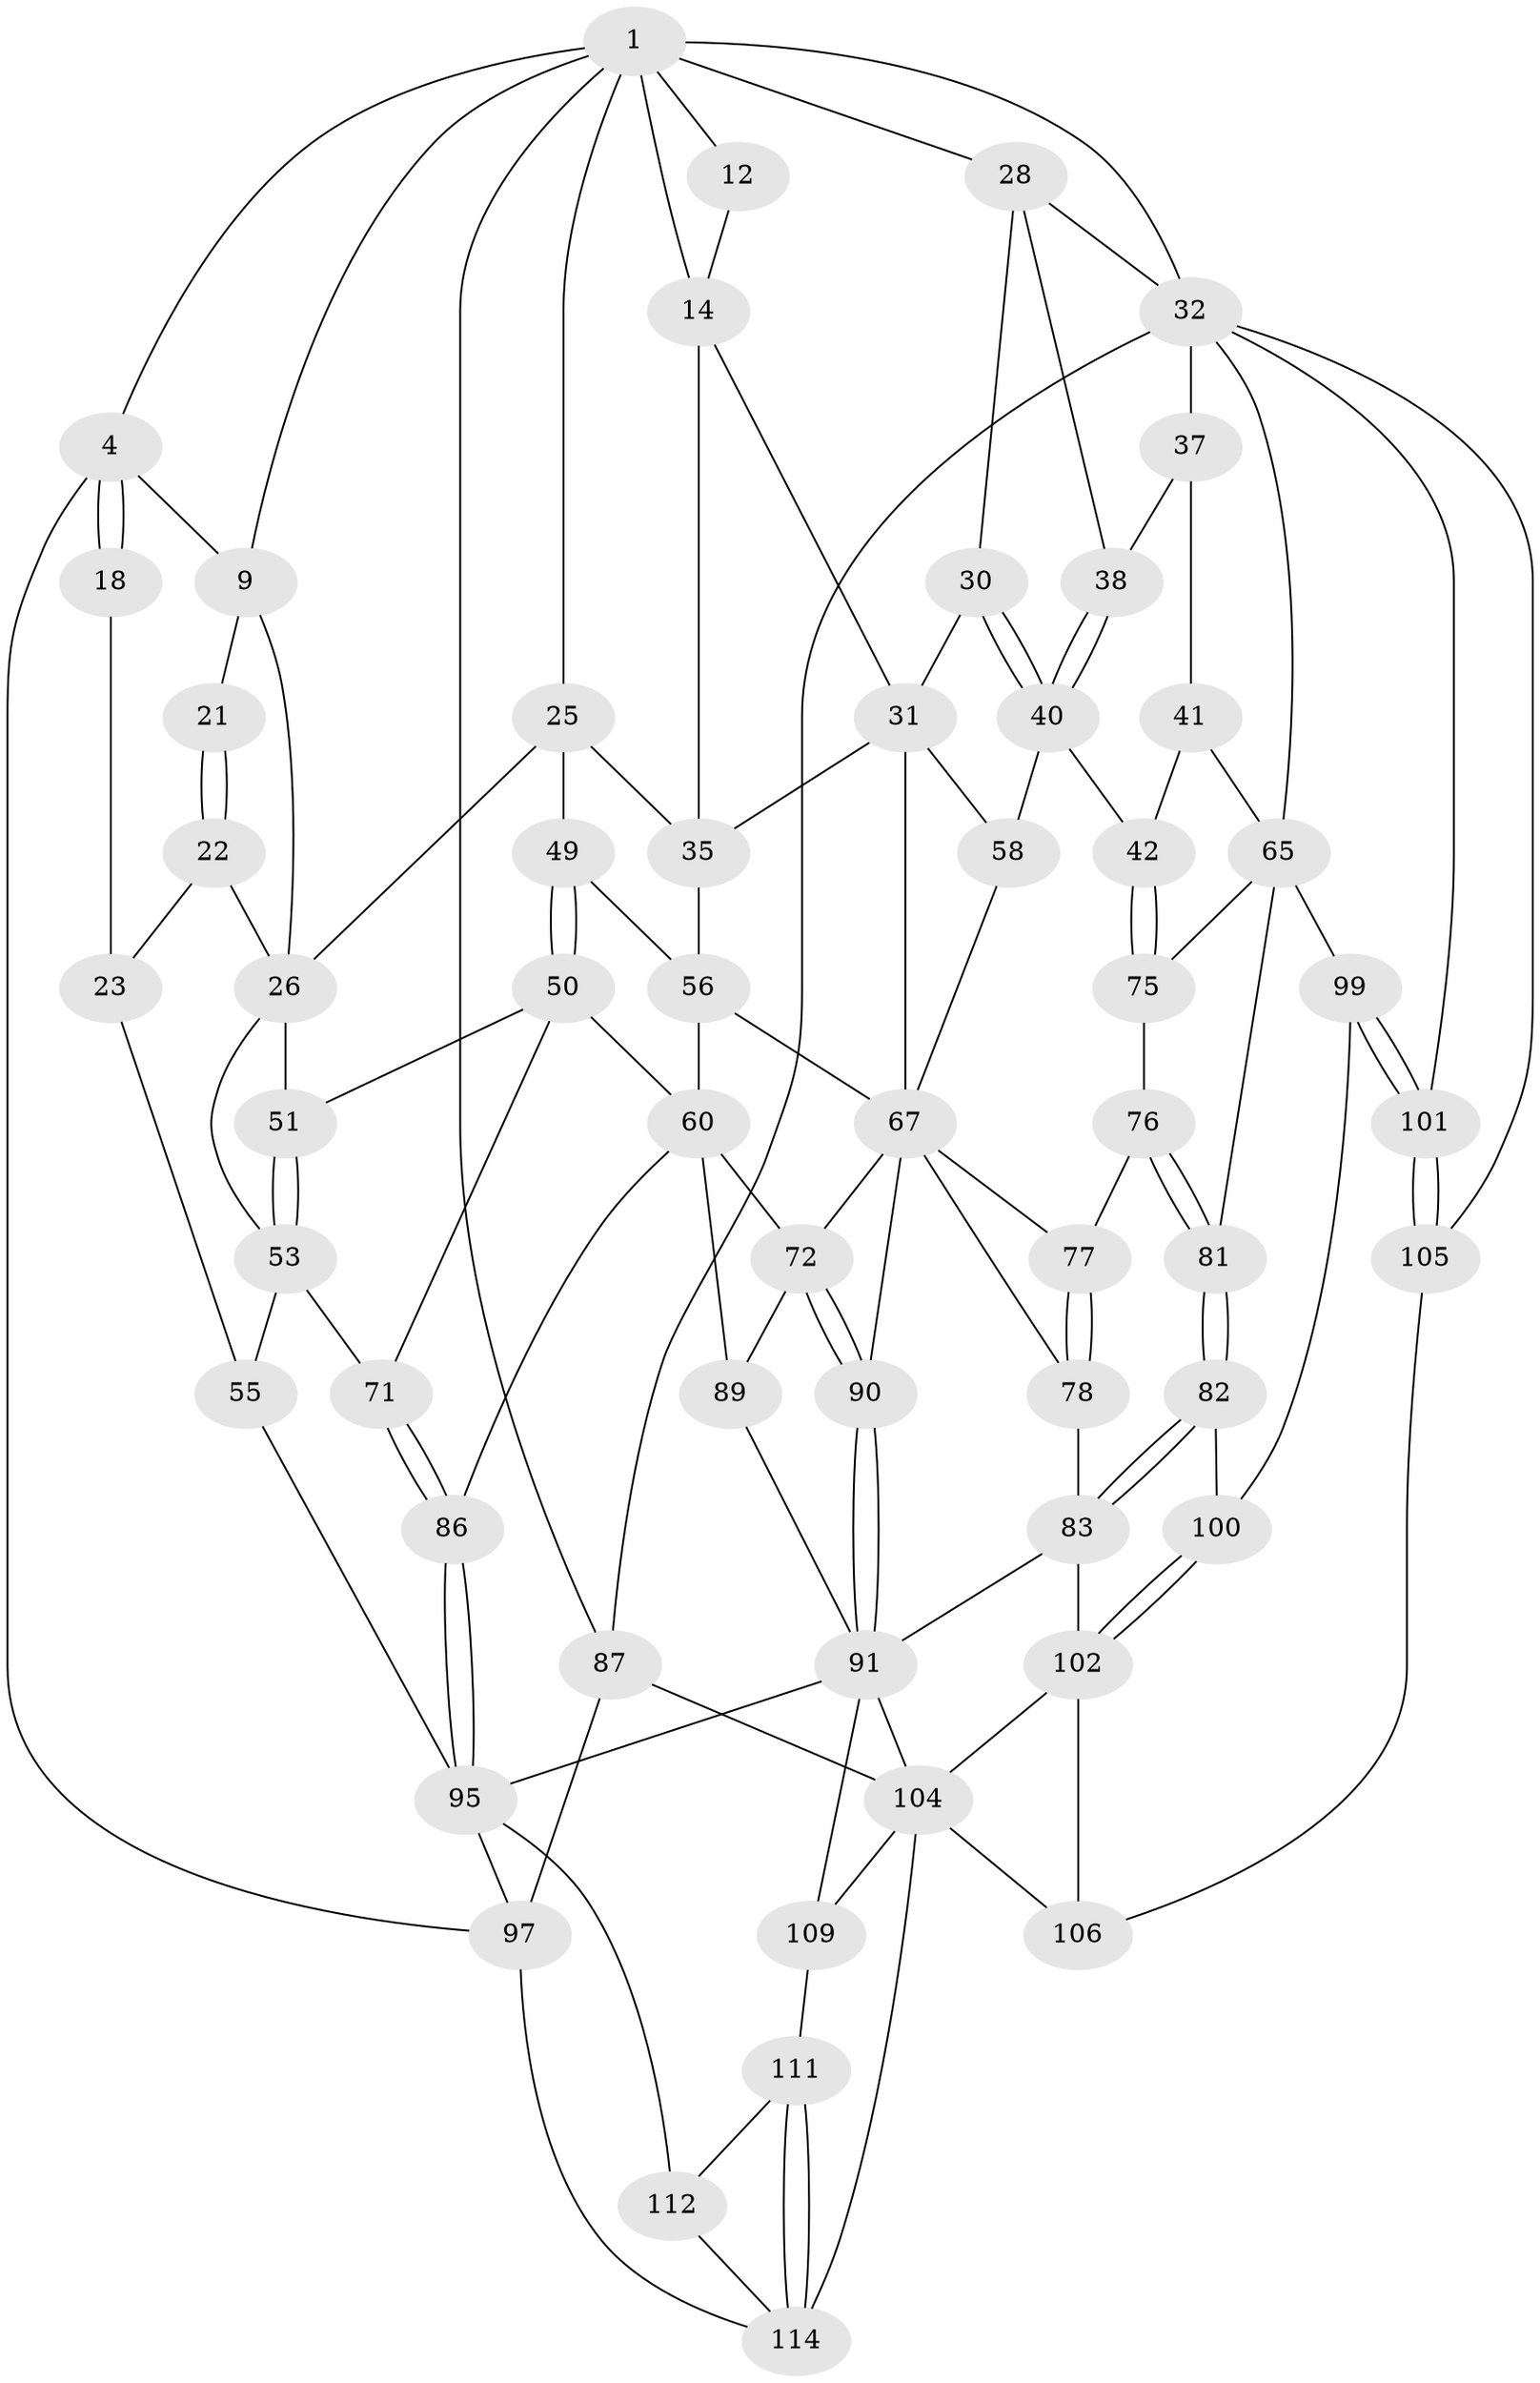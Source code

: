 // original degree distribution, {3: 0.02586206896551724, 6: 0.1896551724137931, 5: 0.5948275862068966, 4: 0.1896551724137931}
// Generated by graph-tools (version 1.1) at 2025/17/03/09/25 04:17:08]
// undirected, 58 vertices, 127 edges
graph export_dot {
graph [start="1"]
  node [color=gray90,style=filled];
  1 [pos="+0.5048600935875599+0",super="+2+6"];
  4 [pos="+0+0",super="+5"];
  9 [pos="+0.27704550856645455+0.14645987512901534",super="+24+10"];
  12 [pos="+0.6822061438338662+0.11153656141910549"];
  14 [pos="+0.5807257664898766+0.25307736696077326",super="+16+15"];
  18 [pos="+0+0",super="+19"];
  21 [pos="+0.15881482161223756+0.28313746658283584"];
  22 [pos="+0.06809359746934718+0.30355249217436847"];
  23 [pos="+0.05749573331226248+0.2992007271570765",super="+52"];
  25 [pos="+0.3476290316889762+0.2776333297655935",super="+36"];
  26 [pos="+0.29863048732304975+0.30899077966761224",super="+47"];
  28 [pos="+0.8691102491789985+0.12487705326015801",super="+29"];
  30 [pos="+0.6564253743538188+0.29601153296618693"];
  31 [pos="+0.6335389067634224+0.30206182959568467",super="+44"];
  32 [pos="+1+0.37214149523288725",super="+33+63"];
  35 [pos="+0.46086475569909513+0.3905158785471669",super="+46"];
  37 [pos="+0.8616280679806909+0.33817907313880075",super="+39"];
  38 [pos="+0.8399099915621097+0.32617676587366656"];
  40 [pos="+0.8051593024972169+0.4028069029372847",super="+43"];
  41 [pos="+0.8971384822312813+0.4547089580864438"];
  42 [pos="+0.8375756636436064+0.47081713522855206"];
  49 [pos="+0.3910655579808009+0.4337532410919798"];
  50 [pos="+0.3268953032879175+0.4593308523056861",super="+62"];
  51 [pos="+0.27161158272193753+0.41821647997878597"];
  53 [pos="+0.16339806506934965+0.5184702388778644",super="+54"];
  55 [pos="+0+0.7152094876293899"];
  56 [pos="+0.49845564047177576+0.4481271001229776",super="+57"];
  58 [pos="+0.7992967882824171+0.4659029950423206"];
  60 [pos="+0.4149790064413781+0.5668860316535141",super="+61"];
  65 [pos="+1+0.6152682386063635",super="+80+66"];
  67 [pos="+0.5840729749520824+0.5404694071845481",super="+70+68"];
  71 [pos="+0.20462440474773874+0.5723058122407761"];
  72 [pos="+0.46632397606799164+0.5843563567412621",super="+73"];
  75 [pos="+0.8393162737197464+0.5580980541870317"];
  76 [pos="+0.8280925507962426+0.5786231605455879"];
  77 [pos="+0.7148222384487272+0.5773092003572636"];
  78 [pos="+0.6730440566906953+0.6579134245127731"];
  81 [pos="+0.8359217750769853+0.6536325949506766"];
  82 [pos="+0.8032551599841528+0.7023720266121504"];
  83 [pos="+0.7074677274173056+0.7205036148113068",super="+84"];
  86 [pos="+0.2614662548081032+0.6518784222418218"];
  87 [pos="+1+1"];
  89 [pos="+0.34672038033083646+0.7321720170936558"];
  90 [pos="+0.49042593986589306+0.7126454395074548"];
  91 [pos="+0.4844838743461582+0.7519124814521749",super="+92"];
  95 [pos="+0.1587493679159196+0.9114967628795444",super="+98+96"];
  97 [pos="+0+1"];
  99 [pos="+0.8948558640439093+0.7708989654959542"];
  100 [pos="+0.8298049159342809+0.7245823440780468"];
  101 [pos="+0.9093194679544877+0.8075084108674281"];
  102 [pos="+0.8068009690686114+0.8466043586312939",super="+103+107"];
  104 [pos="+0.6328528921059181+0.859192235551331",super="+108"];
  105 [pos="+0.9121118219541395+0.8679948708560911"];
  106 [pos="+0.8770058590123507+0.9111883387954424"];
  109 [pos="+0.5346910521842795+0.9195231341201713"];
  111 [pos="+0.5342980188767988+0.9198419450237806"];
  112 [pos="+0.4128861846436946+0.9205261033120191"];
  114 [pos="+0.4882417065760784+1",super="+115"];
  1 -- 32;
  1 -- 4;
  1 -- 87;
  1 -- 12 [weight=2];
  1 -- 28;
  1 -- 25;
  1 -- 9;
  1 -- 14 [weight=2];
  4 -- 18;
  4 -- 18;
  4 -- 97;
  4 -- 9;
  9 -- 26;
  9 -- 21 [weight=2];
  12 -- 14;
  14 -- 31;
  14 -- 35;
  18 -- 23 [weight=2];
  21 -- 22;
  21 -- 22;
  22 -- 23;
  22 -- 26;
  23 -- 55;
  25 -- 26;
  25 -- 35;
  25 -- 49;
  26 -- 51;
  26 -- 53;
  28 -- 32;
  28 -- 38;
  28 -- 30;
  30 -- 31;
  30 -- 40;
  30 -- 40;
  31 -- 67 [weight=2];
  31 -- 58;
  31 -- 35;
  32 -- 37 [weight=2];
  32 -- 65;
  32 -- 101;
  32 -- 87;
  32 -- 105;
  35 -- 56;
  37 -- 38;
  37 -- 41;
  38 -- 40;
  38 -- 40;
  40 -- 42;
  40 -- 58;
  41 -- 42;
  41 -- 65;
  42 -- 75;
  42 -- 75;
  49 -- 50;
  49 -- 50;
  49 -- 56;
  50 -- 51;
  50 -- 71;
  50 -- 60;
  51 -- 53;
  51 -- 53;
  53 -- 55;
  53 -- 71;
  55 -- 95;
  56 -- 60;
  56 -- 67;
  58 -- 67;
  60 -- 72;
  60 -- 89;
  60 -- 86;
  65 -- 81;
  65 -- 99;
  65 -- 75;
  67 -- 77;
  67 -- 90;
  67 -- 72;
  67 -- 78;
  71 -- 86;
  71 -- 86;
  72 -- 90;
  72 -- 90;
  72 -- 89;
  75 -- 76;
  76 -- 77;
  76 -- 81;
  76 -- 81;
  77 -- 78;
  77 -- 78;
  78 -- 83;
  81 -- 82;
  81 -- 82;
  82 -- 83;
  82 -- 83;
  82 -- 100;
  83 -- 102;
  83 -- 91;
  86 -- 95;
  86 -- 95;
  87 -- 97;
  87 -- 104;
  89 -- 91;
  90 -- 91;
  90 -- 91;
  91 -- 104;
  91 -- 109;
  91 -- 95;
  95 -- 112;
  95 -- 97;
  97 -- 114;
  99 -- 100;
  99 -- 101;
  99 -- 101;
  100 -- 102;
  100 -- 102;
  101 -- 105;
  101 -- 105;
  102 -- 104 [weight=2];
  102 -- 106;
  104 -- 114;
  104 -- 106;
  104 -- 109;
  105 -- 106;
  109 -- 111;
  111 -- 112;
  111 -- 114;
  111 -- 114;
  112 -- 114;
}
